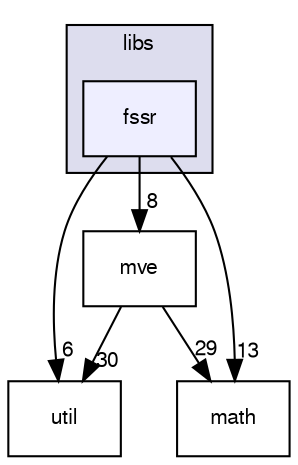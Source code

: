 digraph "/home/jason/x/texture-reconstruction/mve/libs/fssr" {
  compound=true
  node [ fontsize="10", fontname="FreeSans"];
  edge [ labelfontsize="10", labelfontname="FreeSans"];
  subgraph clusterdir_6719ab1f1f7655efc2fa43f7eb574fd1 {
    graph [ bgcolor="#ddddee", pencolor="black", label="libs" fontname="FreeSans", fontsize="10", URL="dir_6719ab1f1f7655efc2fa43f7eb574fd1.html"]
  dir_85ff816e1ee4c5c5d7dbfe484355006f [shape=box, label="fssr", style="filled", fillcolor="#eeeeff", pencolor="black", URL="dir_85ff816e1ee4c5c5d7dbfe484355006f.html"];
  }
  dir_2e5bde0e768e1c9a7f40cd5999af9f90 [shape=box label="util" URL="dir_2e5bde0e768e1c9a7f40cd5999af9f90.html"];
  dir_e03f63f02d48f81ee131e4c7c81c9756 [shape=box label="math" URL="dir_e03f63f02d48f81ee131e4c7c81c9756.html"];
  dir_685ef39c755da42c308451c2e6d1fd3d [shape=box label="mve" URL="dir_685ef39c755da42c308451c2e6d1fd3d.html"];
  dir_85ff816e1ee4c5c5d7dbfe484355006f->dir_2e5bde0e768e1c9a7f40cd5999af9f90 [headlabel="6", labeldistance=1.5 headhref="dir_000002_000007.html"];
  dir_85ff816e1ee4c5c5d7dbfe484355006f->dir_e03f63f02d48f81ee131e4c7c81c9756 [headlabel="13", labeldistance=1.5 headhref="dir_000002_000003.html"];
  dir_85ff816e1ee4c5c5d7dbfe484355006f->dir_685ef39c755da42c308451c2e6d1fd3d [headlabel="8", labeldistance=1.5 headhref="dir_000002_000004.html"];
  dir_685ef39c755da42c308451c2e6d1fd3d->dir_2e5bde0e768e1c9a7f40cd5999af9f90 [headlabel="30", labeldistance=1.5 headhref="dir_000004_000007.html"];
  dir_685ef39c755da42c308451c2e6d1fd3d->dir_e03f63f02d48f81ee131e4c7c81c9756 [headlabel="29", labeldistance=1.5 headhref="dir_000004_000003.html"];
}
